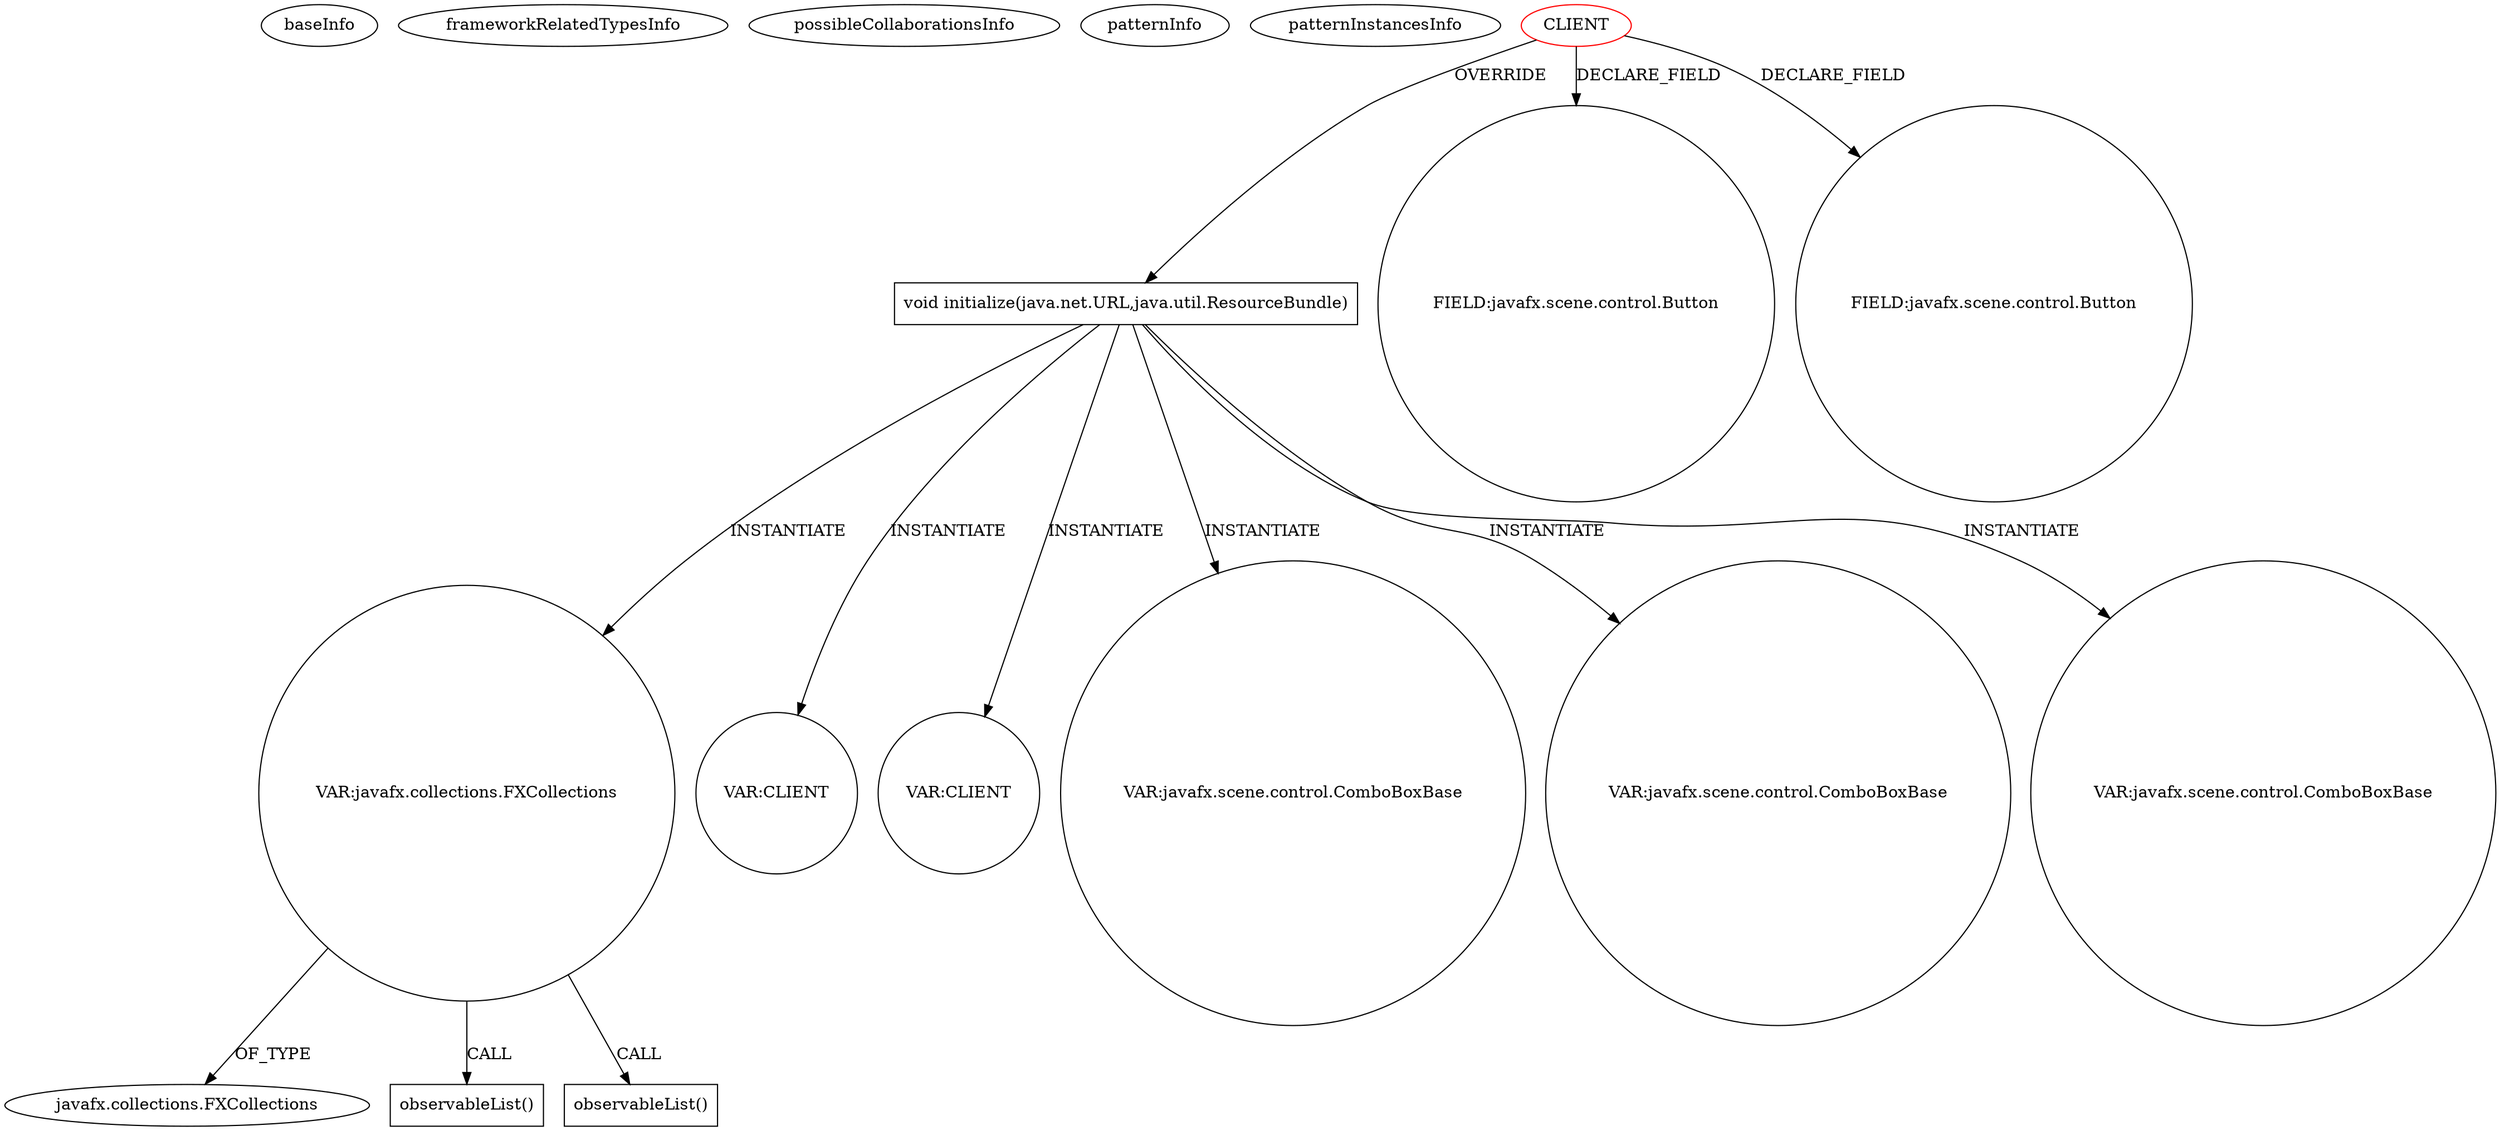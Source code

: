digraph {
baseInfo[graphId=971,category="pattern",isAnonymous=false,possibleRelation=false]
frameworkRelatedTypesInfo[]
possibleCollaborationsInfo[]
patternInfo[frequency=2.0,patternRootClient=0]
patternInstancesInfo[0="novosga-painel-fx~/novosga-painel-fx/painel-fx-master/src/org/novosga/painel/client/ui/Controller.java~Controller~3787",1="borissuska-csv-tools~/borissuska-csv-tools/csv-tools-master/src/main/java/sk/suska/csv_tools/ui/FormController.java~FormController~2203"]
80[label="javafx.collections.FXCollections",vertexType="FRAMEWORK_CLASS_TYPE",isFrameworkType=false]
78[label="VAR:javafx.collections.FXCollections",vertexType="VARIABLE_EXPRESION",isFrameworkType=false,shape=circle]
225[label="observableList()",vertexType="INSIDE_CALL",isFrameworkType=false,shape=box]
52[label="void initialize(java.net.URL,java.util.ResourceBundle)",vertexType="OVERRIDING_METHOD_DECLARATION",isFrameworkType=false,shape=box]
0[label="CLIENT",vertexType="ROOT_CLIENT_CLASS_DECLARATION",isFrameworkType=false,color=red]
2[label="FIELD:javafx.scene.control.Button",vertexType="FIELD_DECLARATION",isFrameworkType=false,shape=circle]
14[label="FIELD:javafx.scene.control.Button",vertexType="FIELD_DECLARATION",isFrameworkType=false,shape=circle]
273[label="observableList()",vertexType="INSIDE_CALL",isFrameworkType=false,shape=box]
353[label="VAR:CLIENT",vertexType="VARIABLE_EXPRESION",isFrameworkType=false,shape=circle]
340[label="VAR:CLIENT",vertexType="VARIABLE_EXPRESION",isFrameworkType=false,shape=circle]
161[label="VAR:javafx.scene.control.ComboBoxBase",vertexType="VARIABLE_EXPRESION",isFrameworkType=false,shape=circle]
164[label="VAR:javafx.scene.control.ComboBoxBase",vertexType="VARIABLE_EXPRESION",isFrameworkType=false,shape=circle]
158[label="VAR:javafx.scene.control.ComboBoxBase",vertexType="VARIABLE_EXPRESION",isFrameworkType=false,shape=circle]
52->78[label="INSTANTIATE"]
78->273[label="CALL"]
78->80[label="OF_TYPE"]
52->164[label="INSTANTIATE"]
0->2[label="DECLARE_FIELD"]
52->158[label="INSTANTIATE"]
52->161[label="INSTANTIATE"]
0->52[label="OVERRIDE"]
0->14[label="DECLARE_FIELD"]
52->353[label="INSTANTIATE"]
78->225[label="CALL"]
52->340[label="INSTANTIATE"]
}
